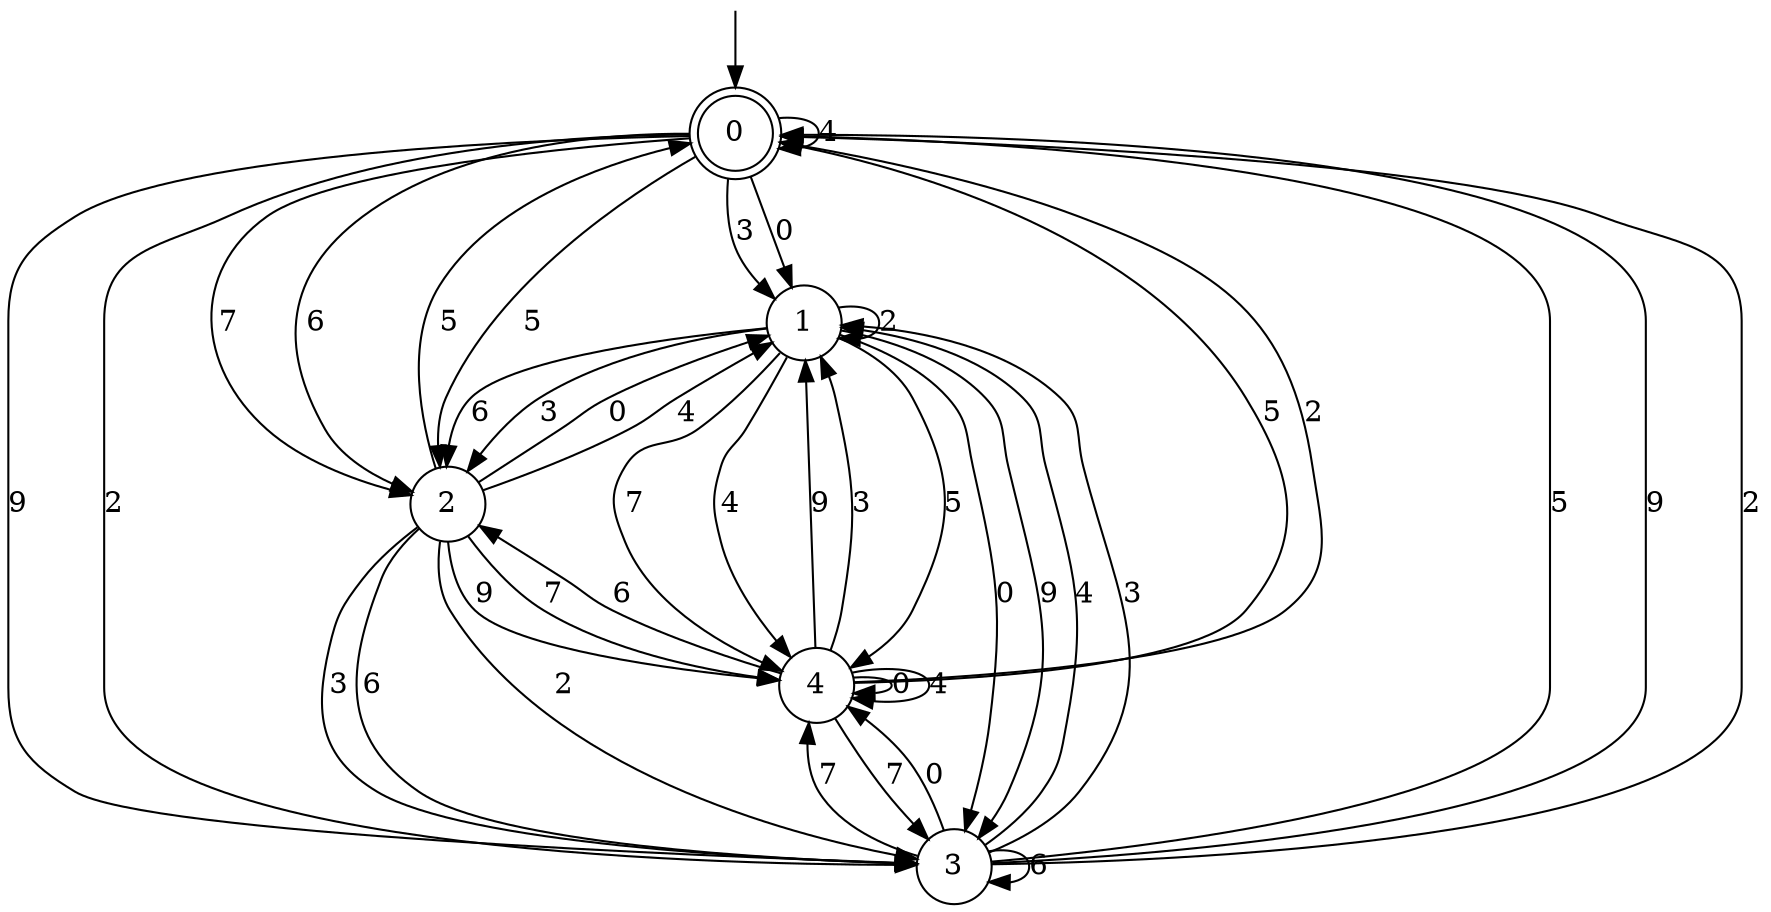 digraph g {

	s0 [shape="doublecircle" label="0"];
	s1 [shape="circle" label="1"];
	s2 [shape="circle" label="2"];
	s3 [shape="circle" label="3"];
	s4 [shape="circle" label="4"];
	s0 -> s1 [label="0"];
	s0 -> s2 [label="5"];
	s0 -> s3 [label="9"];
	s0 -> s2 [label="7"];
	s0 -> s0 [label="4"];
	s0 -> s2 [label="6"];
	s0 -> s3 [label="2"];
	s0 -> s1 [label="3"];
	s1 -> s3 [label="0"];
	s1 -> s4 [label="5"];
	s1 -> s3 [label="9"];
	s1 -> s4 [label="7"];
	s1 -> s4 [label="4"];
	s1 -> s2 [label="6"];
	s1 -> s1 [label="2"];
	s1 -> s2 [label="3"];
	s2 -> s1 [label="0"];
	s2 -> s0 [label="5"];
	s2 -> s4 [label="9"];
	s2 -> s4 [label="7"];
	s2 -> s1 [label="4"];
	s2 -> s3 [label="6"];
	s2 -> s3 [label="2"];
	s2 -> s3 [label="3"];
	s3 -> s4 [label="0"];
	s3 -> s0 [label="5"];
	s3 -> s0 [label="9"];
	s3 -> s4 [label="7"];
	s3 -> s1 [label="4"];
	s3 -> s3 [label="6"];
	s3 -> s0 [label="2"];
	s3 -> s1 [label="3"];
	s4 -> s4 [label="0"];
	s4 -> s0 [label="5"];
	s4 -> s1 [label="9"];
	s4 -> s3 [label="7"];
	s4 -> s4 [label="4"];
	s4 -> s2 [label="6"];
	s4 -> s0 [label="2"];
	s4 -> s1 [label="3"];

__start0 [label="" shape="none" width="0" height="0"];
__start0 -> s0;

}

